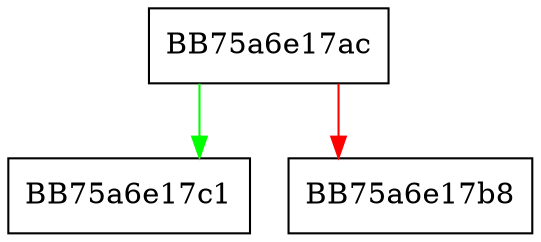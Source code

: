 digraph MpIsTamperProtectionOn {
  node [shape="box"];
  graph [splines=ortho];
  BB75a6e17ac -> BB75a6e17c1 [color="green"];
  BB75a6e17ac -> BB75a6e17b8 [color="red"];
}